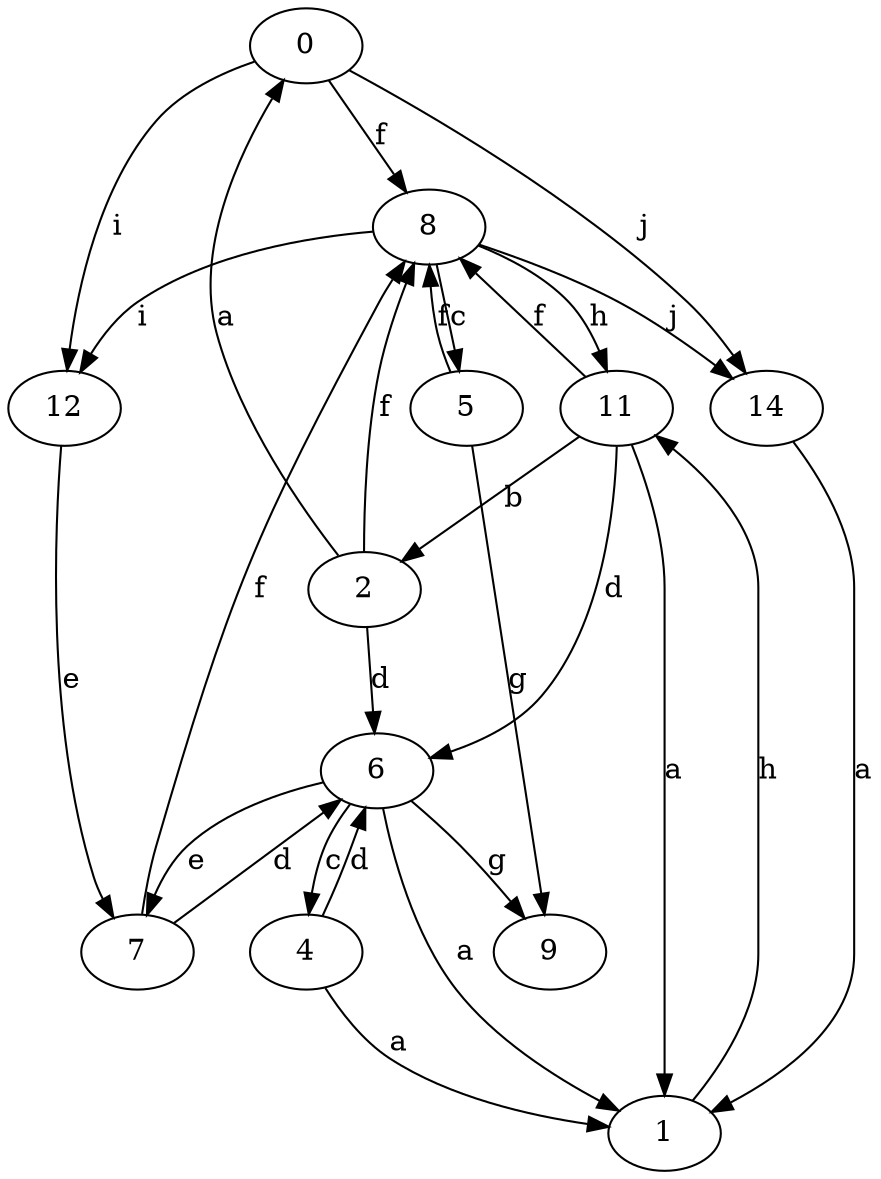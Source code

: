 strict digraph  {
0;
1;
2;
4;
5;
6;
7;
8;
9;
11;
12;
14;
0 -> 8  [label=f];
0 -> 12  [label=i];
0 -> 14  [label=j];
1 -> 11  [label=h];
2 -> 0  [label=a];
2 -> 6  [label=d];
2 -> 8  [label=f];
4 -> 1  [label=a];
4 -> 6  [label=d];
5 -> 8  [label=f];
5 -> 9  [label=g];
6 -> 1  [label=a];
6 -> 4  [label=c];
6 -> 7  [label=e];
6 -> 9  [label=g];
7 -> 6  [label=d];
7 -> 8  [label=f];
8 -> 5  [label=c];
8 -> 11  [label=h];
8 -> 12  [label=i];
8 -> 14  [label=j];
11 -> 1  [label=a];
11 -> 2  [label=b];
11 -> 6  [label=d];
11 -> 8  [label=f];
12 -> 7  [label=e];
14 -> 1  [label=a];
}
